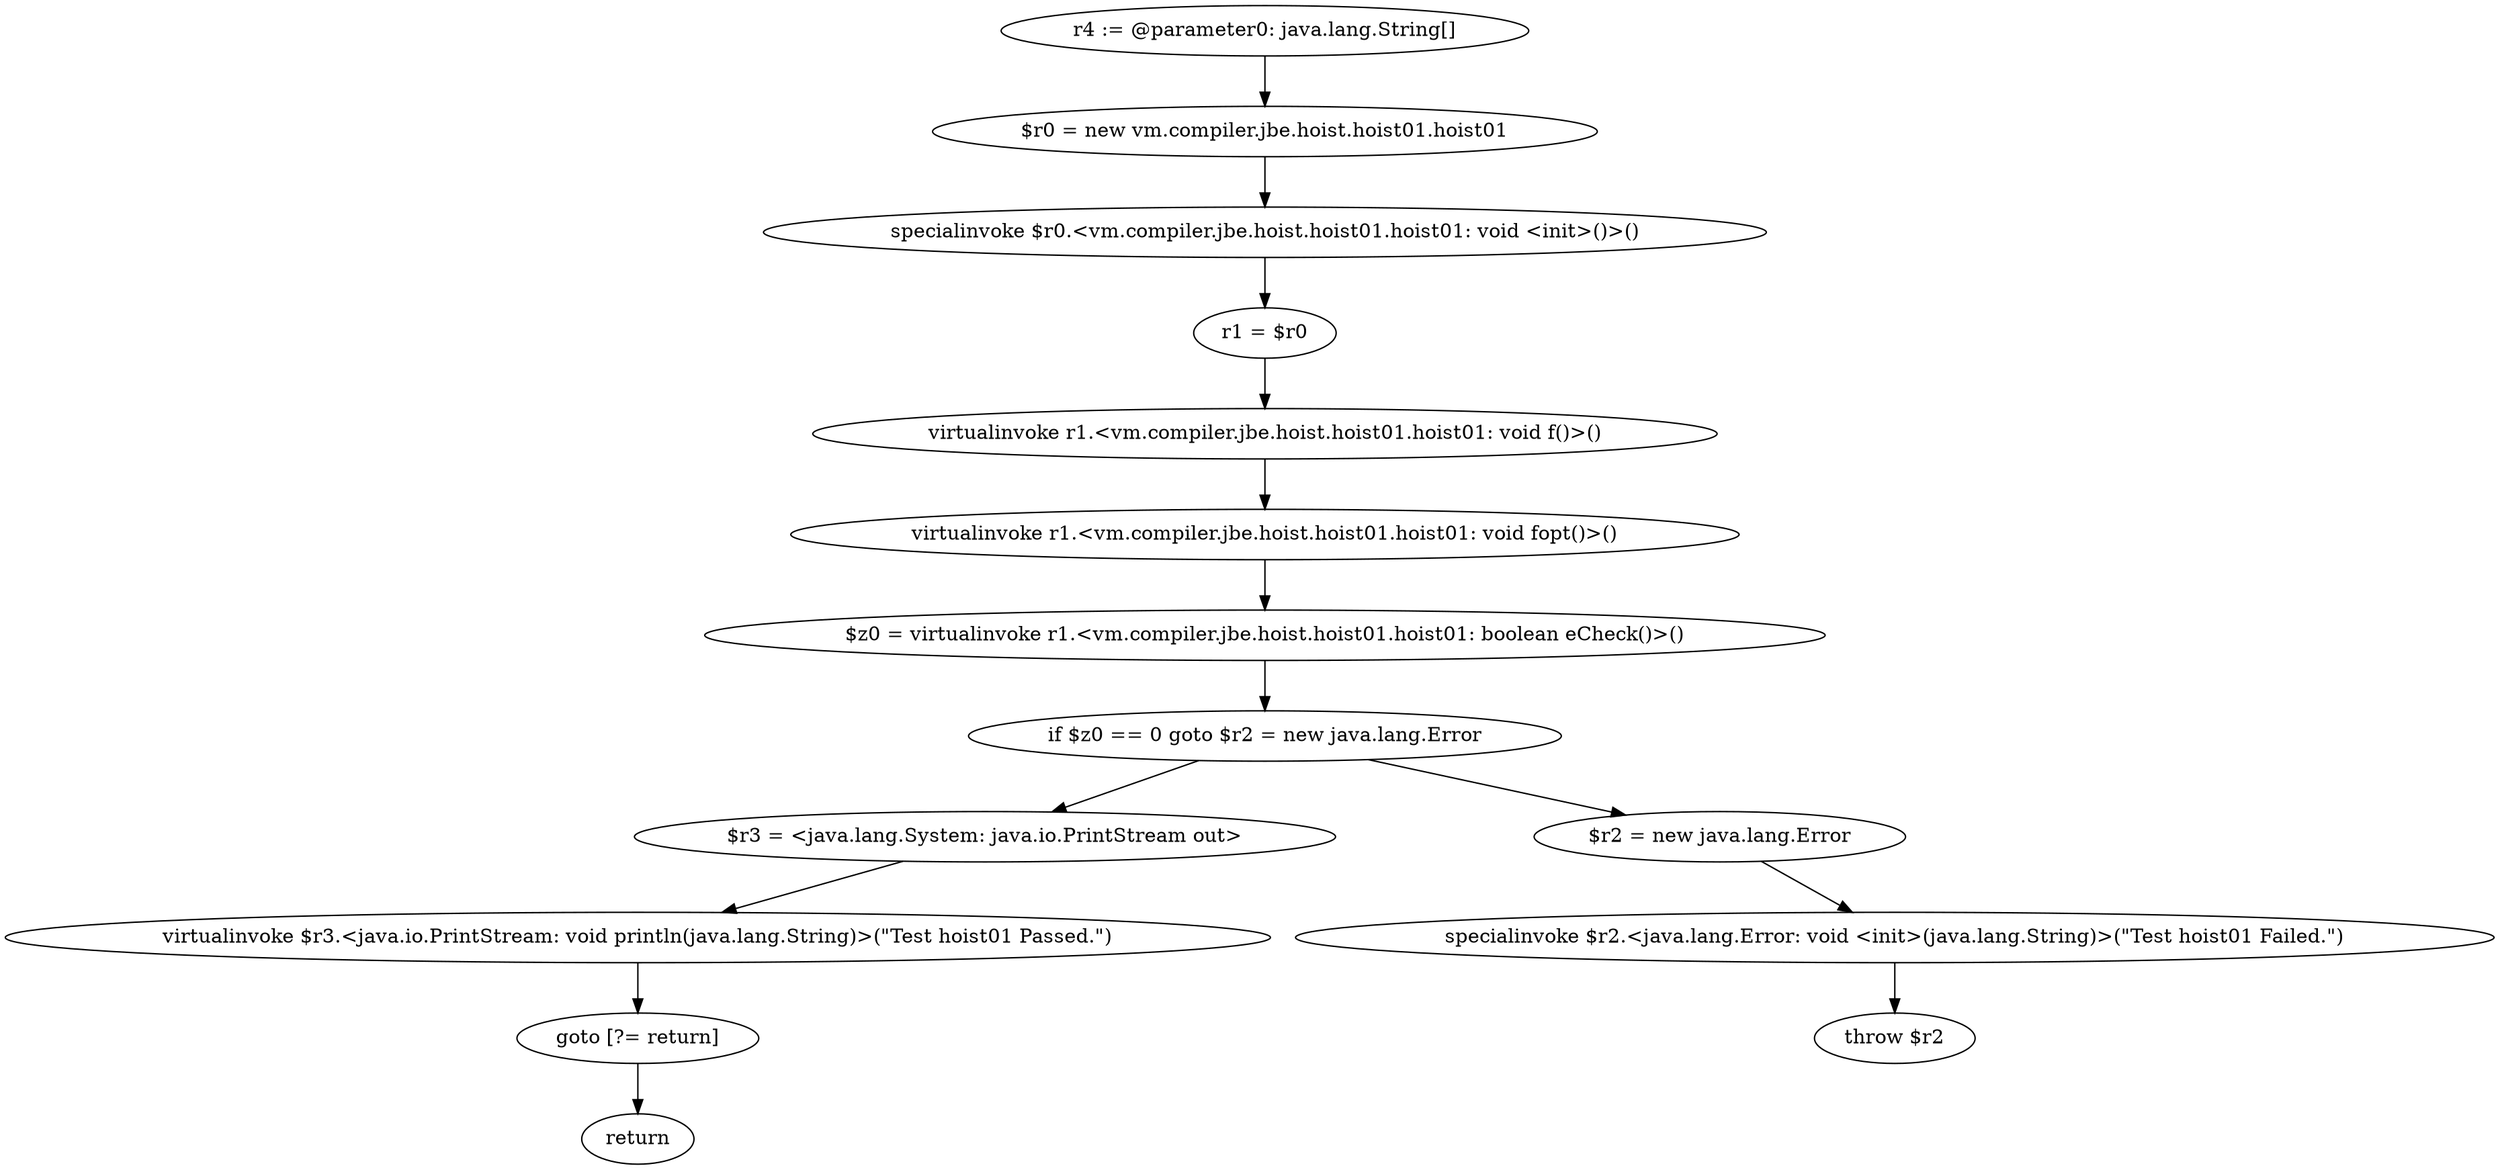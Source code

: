 digraph "unitGraph" {
    "r4 := @parameter0: java.lang.String[]"
    "$r0 = new vm.compiler.jbe.hoist.hoist01.hoist01"
    "specialinvoke $r0.<vm.compiler.jbe.hoist.hoist01.hoist01: void <init>()>()"
    "r1 = $r0"
    "virtualinvoke r1.<vm.compiler.jbe.hoist.hoist01.hoist01: void f()>()"
    "virtualinvoke r1.<vm.compiler.jbe.hoist.hoist01.hoist01: void fopt()>()"
    "$z0 = virtualinvoke r1.<vm.compiler.jbe.hoist.hoist01.hoist01: boolean eCheck()>()"
    "if $z0 == 0 goto $r2 = new java.lang.Error"
    "$r3 = <java.lang.System: java.io.PrintStream out>"
    "virtualinvoke $r3.<java.io.PrintStream: void println(java.lang.String)>(\"Test hoist01 Passed.\")"
    "goto [?= return]"
    "$r2 = new java.lang.Error"
    "specialinvoke $r2.<java.lang.Error: void <init>(java.lang.String)>(\"Test hoist01 Failed.\")"
    "throw $r2"
    "return"
    "r4 := @parameter0: java.lang.String[]"->"$r0 = new vm.compiler.jbe.hoist.hoist01.hoist01";
    "$r0 = new vm.compiler.jbe.hoist.hoist01.hoist01"->"specialinvoke $r0.<vm.compiler.jbe.hoist.hoist01.hoist01: void <init>()>()";
    "specialinvoke $r0.<vm.compiler.jbe.hoist.hoist01.hoist01: void <init>()>()"->"r1 = $r0";
    "r1 = $r0"->"virtualinvoke r1.<vm.compiler.jbe.hoist.hoist01.hoist01: void f()>()";
    "virtualinvoke r1.<vm.compiler.jbe.hoist.hoist01.hoist01: void f()>()"->"virtualinvoke r1.<vm.compiler.jbe.hoist.hoist01.hoist01: void fopt()>()";
    "virtualinvoke r1.<vm.compiler.jbe.hoist.hoist01.hoist01: void fopt()>()"->"$z0 = virtualinvoke r1.<vm.compiler.jbe.hoist.hoist01.hoist01: boolean eCheck()>()";
    "$z0 = virtualinvoke r1.<vm.compiler.jbe.hoist.hoist01.hoist01: boolean eCheck()>()"->"if $z0 == 0 goto $r2 = new java.lang.Error";
    "if $z0 == 0 goto $r2 = new java.lang.Error"->"$r3 = <java.lang.System: java.io.PrintStream out>";
    "if $z0 == 0 goto $r2 = new java.lang.Error"->"$r2 = new java.lang.Error";
    "$r3 = <java.lang.System: java.io.PrintStream out>"->"virtualinvoke $r3.<java.io.PrintStream: void println(java.lang.String)>(\"Test hoist01 Passed.\")";
    "virtualinvoke $r3.<java.io.PrintStream: void println(java.lang.String)>(\"Test hoist01 Passed.\")"->"goto [?= return]";
    "goto [?= return]"->"return";
    "$r2 = new java.lang.Error"->"specialinvoke $r2.<java.lang.Error: void <init>(java.lang.String)>(\"Test hoist01 Failed.\")";
    "specialinvoke $r2.<java.lang.Error: void <init>(java.lang.String)>(\"Test hoist01 Failed.\")"->"throw $r2";
}
